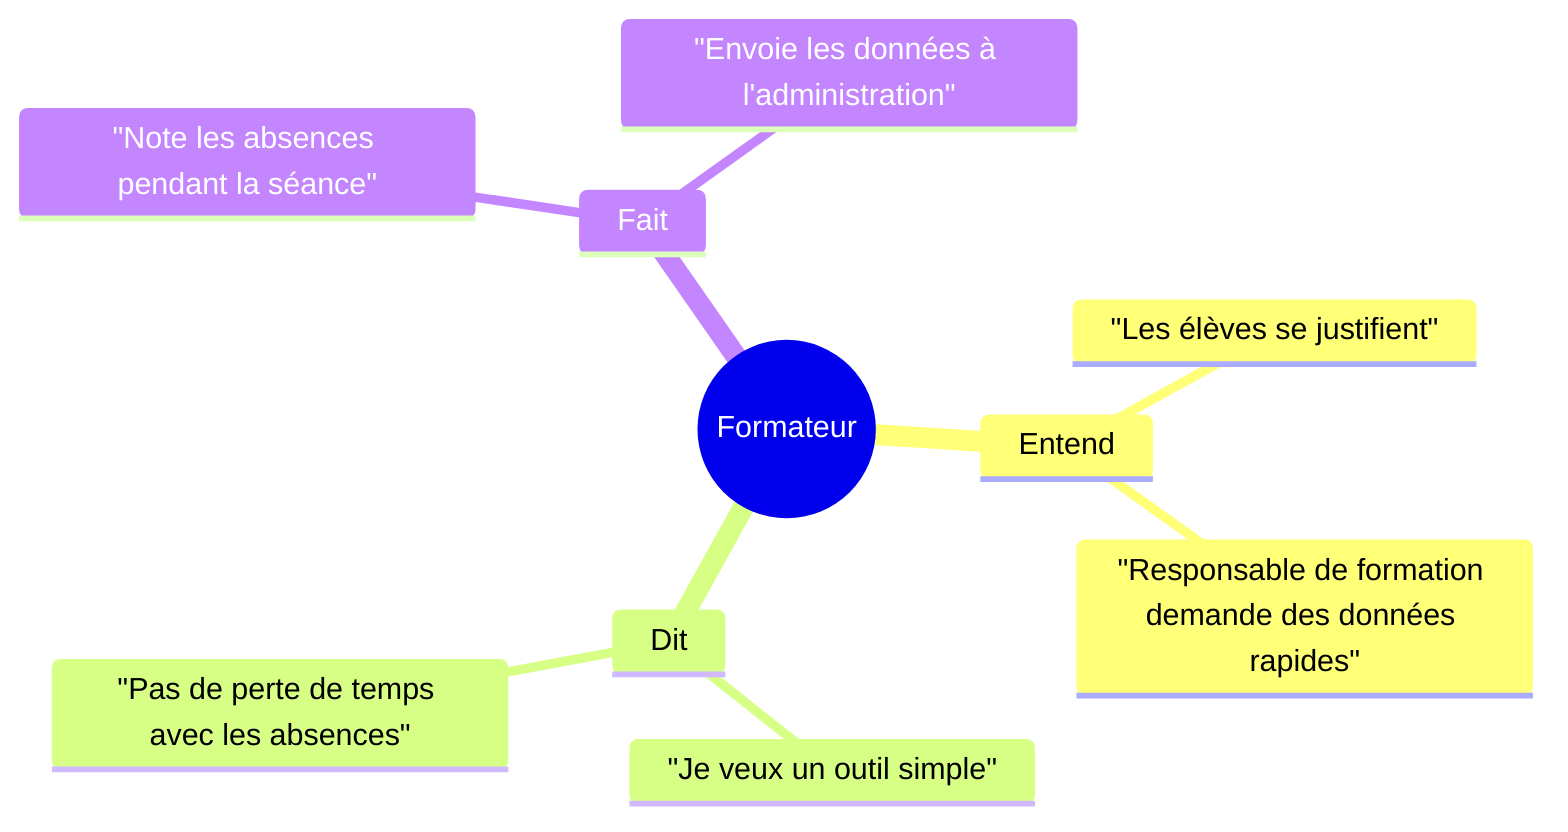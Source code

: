 mindmap
  root((Formateur))
    Entend
      "Les élèves se justifient"
      "Responsable de formation demande des données rapides"
    Dit
      "Je veux un outil simple"
      "Pas de perte de temps avec les absences"
    Fait
      "Note les absences pendant la séance"
      "Envoie les données à l'administration"